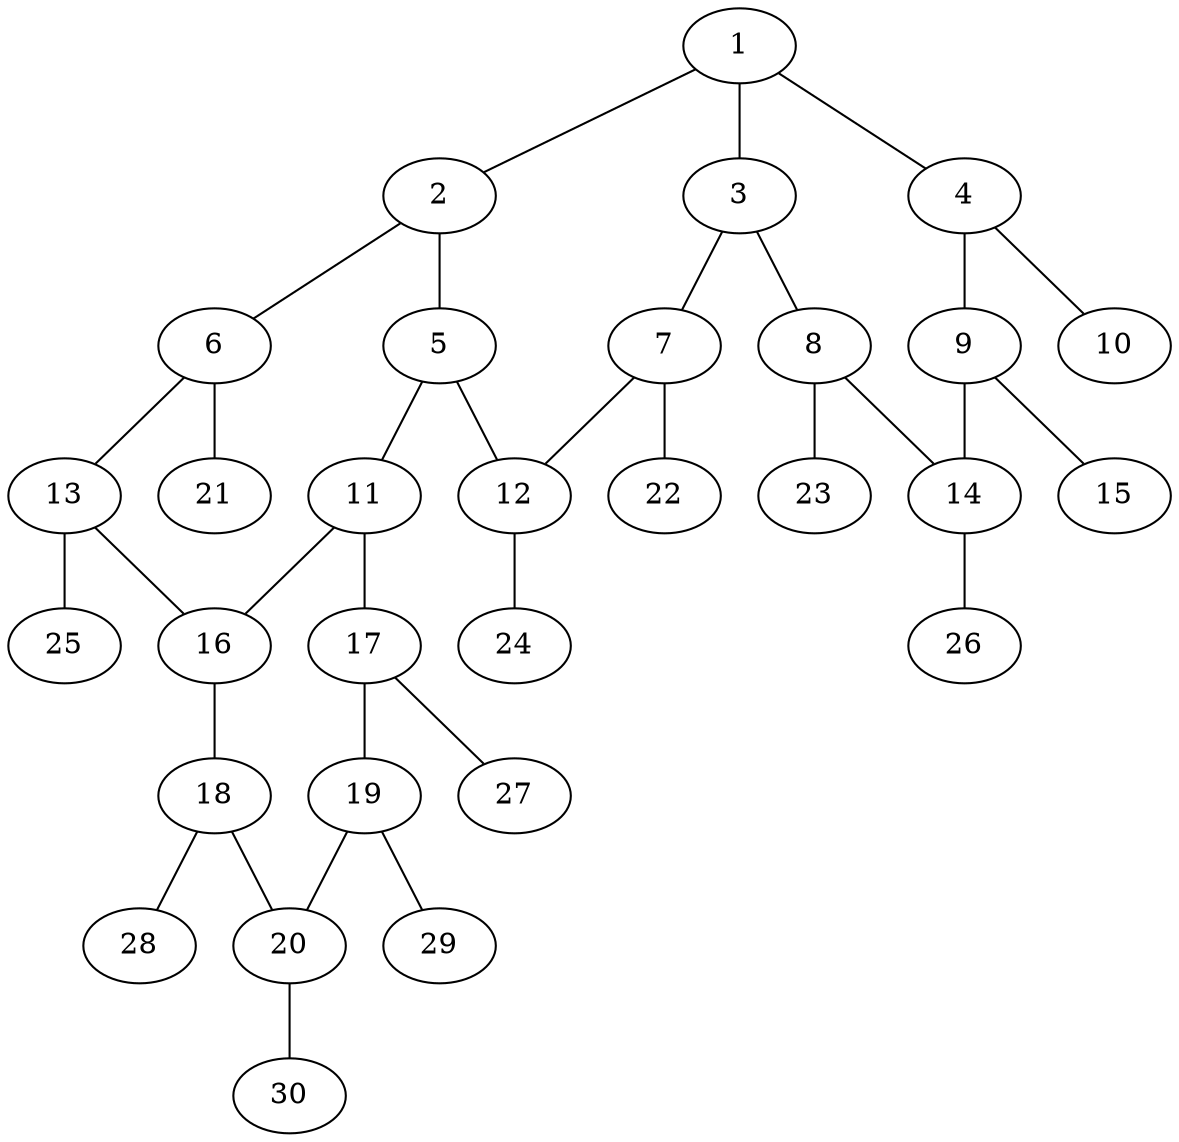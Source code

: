 graph molecule_2527 {
	1	 [chem=C];
	2	 [chem=C];
	1 -- 2	 [valence=1];
	3	 [chem=C];
	1 -- 3	 [valence=2];
	4	 [chem=C];
	1 -- 4	 [valence=1];
	5	 [chem=C];
	2 -- 5	 [valence=2];
	6	 [chem=C];
	2 -- 6	 [valence=1];
	7	 [chem=C];
	3 -- 7	 [valence=1];
	8	 [chem=C];
	3 -- 8	 [valence=1];
	9	 [chem=C];
	4 -- 9	 [valence=1];
	10	 [chem=O];
	4 -- 10	 [valence=2];
	11	 [chem=C];
	5 -- 11	 [valence=1];
	12	 [chem=C];
	5 -- 12	 [valence=1];
	13	 [chem=C];
	6 -- 13	 [valence=2];
	21	 [chem=H];
	6 -- 21	 [valence=1];
	7 -- 12	 [valence=2];
	22	 [chem=H];
	7 -- 22	 [valence=1];
	14	 [chem=C];
	8 -- 14	 [valence=2];
	23	 [chem=H];
	8 -- 23	 [valence=1];
	9 -- 14	 [valence=1];
	15	 [chem=O];
	9 -- 15	 [valence=2];
	16	 [chem=C];
	11 -- 16	 [valence=2];
	17	 [chem=C];
	11 -- 17	 [valence=1];
	24	 [chem=H];
	12 -- 24	 [valence=1];
	13 -- 16	 [valence=1];
	25	 [chem=H];
	13 -- 25	 [valence=1];
	26	 [chem=H];
	14 -- 26	 [valence=1];
	18	 [chem=C];
	16 -- 18	 [valence=1];
	19	 [chem=C];
	17 -- 19	 [valence=2];
	27	 [chem=H];
	17 -- 27	 [valence=1];
	20	 [chem=C];
	18 -- 20	 [valence=2];
	28	 [chem=H];
	18 -- 28	 [valence=1];
	19 -- 20	 [valence=1];
	29	 [chem=H];
	19 -- 29	 [valence=1];
	30	 [chem=H];
	20 -- 30	 [valence=1];
}
